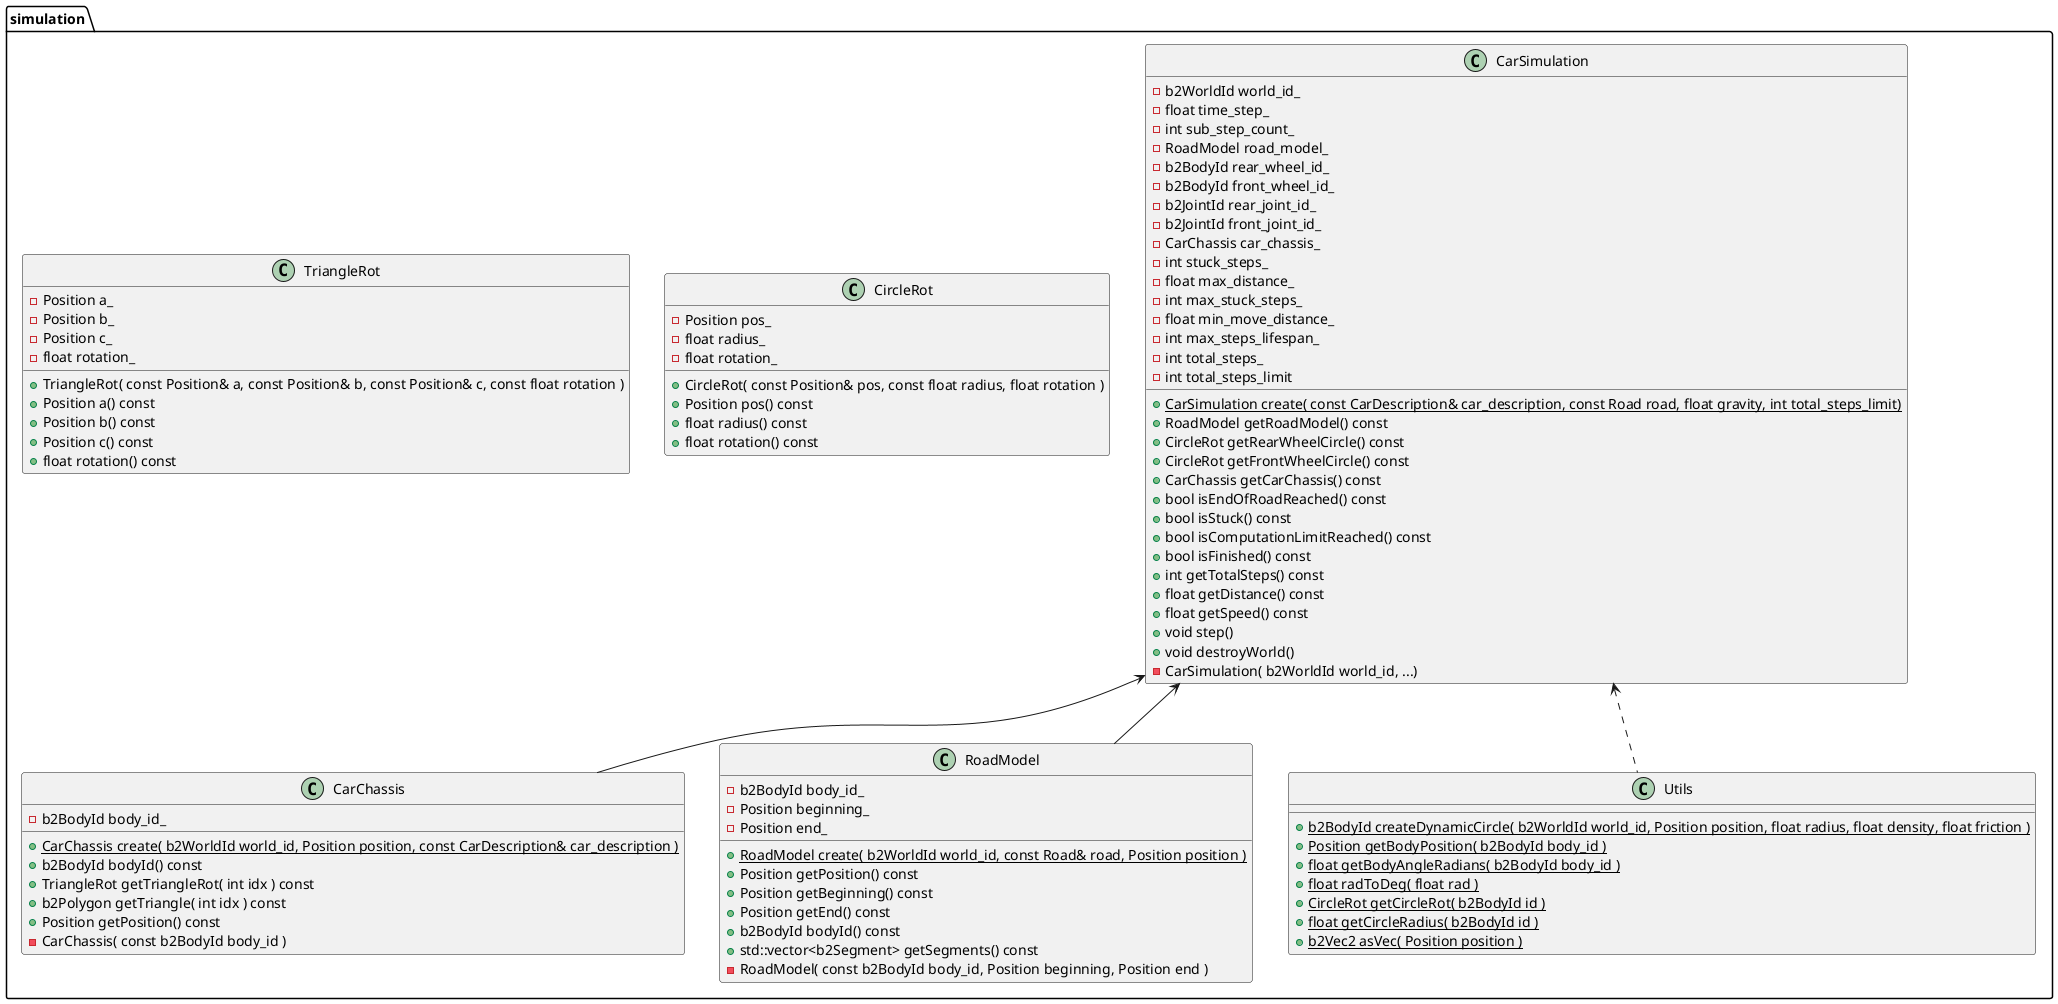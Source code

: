 @startuml
'https://plantuml.com/class-diagram

package simulation {
    class CarSimulation {
        + {static} CarSimulation create( const CarDescription& car_description, const Road road, float gravity, int total_steps_limit)
        + RoadModel getRoadModel() const
        + CircleRot getRearWheelCircle() const
        + CircleRot getFrontWheelCircle() const
        + CarChassis getCarChassis() const
        + bool isEndOfRoadReached() const
        + bool isStuck() const
        + bool isComputationLimitReached() const
        + bool isFinished() const
        + int getTotalSteps() const
        + float getDistance() const
        + float getSpeed() const
        + void step()
        + void destroyWorld()
        - CarSimulation( b2WorldId world_id, ...)
        - b2WorldId world_id_
        - float time_step_
        - int sub_step_count_
        - RoadModel road_model_
        - b2BodyId rear_wheel_id_
        - b2BodyId front_wheel_id_
        - b2JointId rear_joint_id_
        - b2JointId front_joint_id_
        - CarChassis car_chassis_
        - int stuck_steps_
        - float max_distance_
        - int max_stuck_steps_
        - float min_move_distance_
        - int max_steps_lifespan_
        - int total_steps_
        - int total_steps_limit
    }

    class CarChassis {
        + {static} CarChassis create( b2WorldId world_id, Position position, const CarDescription& car_description )
        + b2BodyId bodyId() const
        + TriangleRot getTriangleRot( int idx ) const
        + b2Polygon getTriangle( int idx ) const
        + Position getPosition() const
        - CarChassis( const b2BodyId body_id )
        - b2BodyId body_id_
    }

    class CircleRot {
        + CircleRot( const Position& pos, const float radius, float rotation )
        + Position pos() const
        + float radius() const
        + float rotation() const
        - Position pos_
        - float radius_
        - float rotation_
    }

    class TriangleRot {
        + TriangleRot( const Position& a, const Position& b, const Position& c, const float rotation )
        + Position a() const
        + Position b() const
        + Position c() const
        + float rotation() const
        - Position a_
        - Position b_
        - Position c_
        - float rotation_
    }

    class RoadModel {
        + {static} RoadModel create( b2WorldId world_id, const Road& road, Position position )
        + Position getPosition() const
        + Position getBeginning() const
        + Position getEnd() const
        + b2BodyId bodyId() const
        + std::vector<b2Segment> getSegments() const
        - RoadModel( const b2BodyId body_id, Position beginning, Position end )
        - b2BodyId body_id_
        - Position beginning_
        - Position end_
    }

    class Utils {
        + {static} b2BodyId createDynamicCircle( b2WorldId world_id, Position position, float radius, float density, float friction )
        + {static} Position getBodyPosition( b2BodyId body_id )
        + {static} float getBodyAngleRadians( b2BodyId body_id )
        + {static} float radToDeg( float rad )
        + {static} CircleRot getCircleRot( b2BodyId id )
        + {static} float getCircleRadius( b2BodyId id )
        + {static} b2Vec2 asVec( Position position )
    }

    CarSimulation <-- CarChassis
    CarSimulation <-- RoadModel
    CarSimulation <.. Utils
}
@enduml